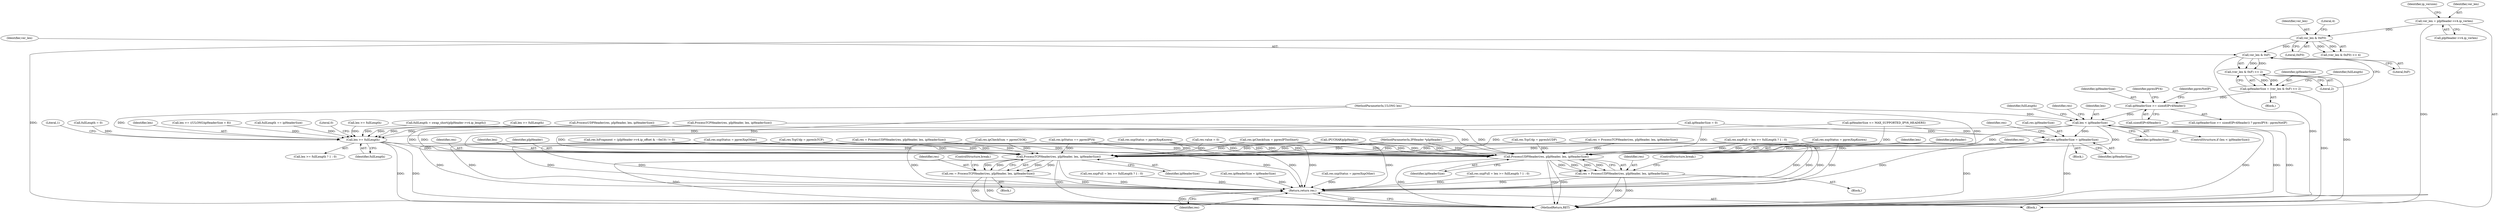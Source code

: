 digraph "1_kvm-guest-drivers-windows_fbfa4d1083ea84c5429992ca3e996d7d4fbc8238_3@API" {
"1000174" [label="(Call,ipHeaderSize >= sizeof(IPv4Header))"];
"1000139" [label="(Call,ipHeaderSize = (ver_len & 0xF) << 2)"];
"1000141" [label="(Call,(ver_len & 0xF) << 2)"];
"1000142" [label="(Call,ver_len & 0xF)"];
"1000117" [label="(Call,ver_len & 0xF0)"];
"1000106" [label="(Call,ver_len = pIpHeader->v4.ip_verlen)"];
"1000181" [label="(Call,len < ipHeaderSize)"];
"1000434" [label="(Call,res.ipHeaderSize = ipHeaderSize)"];
"1000473" [label="(Call,ProcessTCPHeader(res, pIpHeader, len, ipHeaderSize))"];
"1000471" [label="(Call,res = ProcessTCPHeader(res, pIpHeader, len, ipHeaderSize))"];
"1000496" [label="(Return,return res;)"];
"1000483" [label="(Call,ProcessUDPHeader(res, pIpHeader, len, ipHeaderSize))"];
"1000481" [label="(Call,res = ProcessUDPHeader(res, pIpHeader, len, ipHeaderSize))"];
"1000444" [label="(Call,len >= fullLength)"];
"1000120" [label="(Literal,4)"];
"1000490" [label="(Call,res.xxpStatus = ppresXxpOther)"];
"1000433" [label="(Block,)"];
"1000141" [label="(Call,(ver_len & 0xF) << 2)"];
"1000129" [label="(Call,res.value = 0)"];
"1000184" [label="(Call,res.ipCheckSum = ppresIPTooShort)"];
"1000327" [label="(Call,len >= ((ULONG)ipHeaderSize + 8))"];
"1000269" [label="(Call,res.xxpFull = len >= fullLength ? 1 : 0)"];
"1000243" [label="(Call,fullLength += ipHeaderSize)"];
"1000448" [label="(Literal,0)"];
"1000296" [label="(Call,res.TcpUdp = ppresIsUDP)"];
"1000139" [label="(Call,ipHeaderSize = (ver_len & 0xF) << 2)"];
"1000186" [label="(Identifier,res)"];
"1000477" [label="(Identifier,ipHeaderSize)"];
"1000106" [label="(Call,ver_len = pIpHeader->v4.ip_verlen)"];
"1000183" [label="(Identifier,ipHeaderSize)"];
"1000301" [label="(Call,res.xxpFull = len >= fullLength ? 1 : 0)"];
"1000138" [label="(Block,)"];
"1000486" [label="(Identifier,len)"];
"1000434" [label="(Call,res.ipHeaderSize = ipHeaderSize)"];
"1000475" [label="(Identifier,pIpHeader)"];
"1000471" [label="(Call,res = ProcessTCPHeader(res, pIpHeader, len, ipHeaderSize))"];
"1000140" [label="(Identifier,ipHeaderSize)"];
"1000103" [label="(Block,)"];
"1000117" [label="(Call,ver_len & 0xF0)"];
"1000281" [label="(Call,ProcessTCPHeader(res, pIpHeader, len, ipHeaderSize))"];
"1000181" [label="(Call,len < ipHeaderSize)"];
"1000274" [label="(Call,len >= fullLength)"];
"1000174" [label="(Call,ipHeaderSize >= sizeof(IPv4Header))"];
"1000176" [label="(Call,sizeof(IPv4Header))"];
"1000478" [label="(ControlStructure,break;)"];
"1000147" [label="(Identifier,fullLength)"];
"1000146" [label="(Call,fullLength = swap_short(pIpHeader->v4.ip_length))"];
"1000435" [label="(Call,res.ipHeaderSize)"];
"1000449" [label="(Call,res.IsFragment = (pIpHeader->v4.ip_offset & ~0xC0) != 0)"];
"1000306" [label="(Call,len >= fullLength)"];
"1000122" [label="(Call,ipHeaderSize = 0)"];
"1000474" [label="(Identifier,res)"];
"1000175" [label="(Identifier,ipHeaderSize)"];
"1000380" [label="(Call,res.xxpStatus = ppresXxpOther)"];
"1000408" [label="(Call,res.ipHeaderSize = ipHeaderSize)"];
"1000178" [label="(Identifier,ppresIPV4)"];
"1000311" [label="(Call,res = ProcessUDPHeader(res, pIpHeader, len, ipHeaderSize))"];
"1000485" [label="(Identifier,pIpHeader)"];
"1000143" [label="(Identifier,ver_len)"];
"1000115" [label="(Identifier,ip_version)"];
"1000496" [label="(Return,return res;)"];
"1000498" [label="(MethodReturn,RET)"];
"1000173" [label="(Call,(ipHeaderSize >= sizeof(IPv4Header)) ? ppresIPV4 : ppresNotIP)"];
"1000473" [label="(Call,ProcessTCPHeader(res, pIpHeader, len, ipHeaderSize))"];
"1000470" [label="(Block,)"];
"1000428" [label="(Call,res.ipStatus == ppresIPV4)"];
"1000259" [label="(Call,res.xxpStatus = ppresXxpKnown)"];
"1000144" [label="(Literal,0xF)"];
"1000447" [label="(Literal,1)"];
"1000488" [label="(ControlStructure,break;)"];
"1000472" [label="(Identifier,res)"];
"1000476" [label="(Identifier,len)"];
"1000126" [label="(Call,fullLength = 0)"];
"1000482" [label="(Identifier,res)"];
"1000443" [label="(Call,len >= fullLength ? 1 : 0)"];
"1000446" [label="(Identifier,fullLength)"];
"1000340" [label="(Call,(PUCHAR)pIpHeader)"];
"1000481" [label="(Call,res = ProcessUDPHeader(res, pIpHeader, len, ipHeaderSize))"];
"1000438" [label="(Identifier,ipHeaderSize)"];
"1000182" [label="(Identifier,len)"];
"1000480" [label="(Block,)"];
"1000497" [label="(Identifier,res)"];
"1000444" [label="(Call,len >= fullLength)"];
"1000179" [label="(Identifier,ppresNotIP)"];
"1000279" [label="(Call,res = ProcessTCPHeader(res, pIpHeader, len, ipHeaderSize))"];
"1000439" [label="(Call,res.xxpFull = len >= fullLength ? 1 : 0)"];
"1000445" [label="(Identifier,len)"];
"1000145" [label="(Literal,2)"];
"1000142" [label="(Call,ver_len & 0xF)"];
"1000102" [label="(MethodParameterIn,ULONG len)"];
"1000291" [label="(Call,res.xxpStatus = ppresXxpKnown)"];
"1000483" [label="(Call,ProcessUDPHeader(res, pIpHeader, len, ipHeaderSize))"];
"1000180" [label="(ControlStructure,if (len < ipHeaderSize))"];
"1000101" [label="(MethodParameterIn,IPHeader *pIpHeader)"];
"1000118" [label="(Identifier,ver_len)"];
"1000119" [label="(Literal,0xF0)"];
"1000393" [label="(Call,ipHeaderSize <= MAX_SUPPORTED_IPV6_HEADERS)"];
"1000441" [label="(Identifier,res)"];
"1000107" [label="(Identifier,ver_len)"];
"1000264" [label="(Call,res.TcpUdp = ppresIsTCP)"];
"1000190" [label="(Identifier,fullLength)"];
"1000313" [label="(Call,ProcessUDPHeader(res, pIpHeader, len, ipHeaderSize))"];
"1000484" [label="(Identifier,res)"];
"1000116" [label="(Call,(ver_len & 0xF0) >> 4)"];
"1000230" [label="(Call,res.ipCheckSum = ppresCSOK)"];
"1000108" [label="(Call,pIpHeader->v4.ip_verlen)"];
"1000487" [label="(Identifier,ipHeaderSize)"];
"1000174" -> "1000173"  [label="AST: "];
"1000174" -> "1000176"  [label="CFG: "];
"1000175" -> "1000174"  [label="AST: "];
"1000176" -> "1000174"  [label="AST: "];
"1000178" -> "1000174"  [label="CFG: "];
"1000179" -> "1000174"  [label="CFG: "];
"1000139" -> "1000174"  [label="DDG: "];
"1000174" -> "1000181"  [label="DDG: "];
"1000139" -> "1000138"  [label="AST: "];
"1000139" -> "1000141"  [label="CFG: "];
"1000140" -> "1000139"  [label="AST: "];
"1000141" -> "1000139"  [label="AST: "];
"1000147" -> "1000139"  [label="CFG: "];
"1000139" -> "1000498"  [label="DDG: "];
"1000141" -> "1000139"  [label="DDG: "];
"1000141" -> "1000139"  [label="DDG: "];
"1000141" -> "1000145"  [label="CFG: "];
"1000142" -> "1000141"  [label="AST: "];
"1000145" -> "1000141"  [label="AST: "];
"1000141" -> "1000498"  [label="DDG: "];
"1000142" -> "1000141"  [label="DDG: "];
"1000142" -> "1000141"  [label="DDG: "];
"1000142" -> "1000144"  [label="CFG: "];
"1000143" -> "1000142"  [label="AST: "];
"1000144" -> "1000142"  [label="AST: "];
"1000145" -> "1000142"  [label="CFG: "];
"1000142" -> "1000498"  [label="DDG: "];
"1000117" -> "1000142"  [label="DDG: "];
"1000117" -> "1000116"  [label="AST: "];
"1000117" -> "1000119"  [label="CFG: "];
"1000118" -> "1000117"  [label="AST: "];
"1000119" -> "1000117"  [label="AST: "];
"1000120" -> "1000117"  [label="CFG: "];
"1000117" -> "1000498"  [label="DDG: "];
"1000117" -> "1000116"  [label="DDG: "];
"1000117" -> "1000116"  [label="DDG: "];
"1000106" -> "1000117"  [label="DDG: "];
"1000106" -> "1000103"  [label="AST: "];
"1000106" -> "1000108"  [label="CFG: "];
"1000107" -> "1000106"  [label="AST: "];
"1000108" -> "1000106"  [label="AST: "];
"1000115" -> "1000106"  [label="CFG: "];
"1000106" -> "1000498"  [label="DDG: "];
"1000181" -> "1000180"  [label="AST: "];
"1000181" -> "1000183"  [label="CFG: "];
"1000182" -> "1000181"  [label="AST: "];
"1000183" -> "1000181"  [label="AST: "];
"1000186" -> "1000181"  [label="CFG: "];
"1000190" -> "1000181"  [label="CFG: "];
"1000181" -> "1000498"  [label="DDG: "];
"1000181" -> "1000498"  [label="DDG: "];
"1000181" -> "1000498"  [label="DDG: "];
"1000102" -> "1000181"  [label="DDG: "];
"1000181" -> "1000434"  [label="DDG: "];
"1000181" -> "1000444"  [label="DDG: "];
"1000181" -> "1000473"  [label="DDG: "];
"1000181" -> "1000483"  [label="DDG: "];
"1000434" -> "1000433"  [label="AST: "];
"1000434" -> "1000438"  [label="CFG: "];
"1000435" -> "1000434"  [label="AST: "];
"1000438" -> "1000434"  [label="AST: "];
"1000441" -> "1000434"  [label="CFG: "];
"1000434" -> "1000498"  [label="DDG: "];
"1000434" -> "1000498"  [label="DDG: "];
"1000393" -> "1000434"  [label="DDG: "];
"1000122" -> "1000434"  [label="DDG: "];
"1000434" -> "1000473"  [label="DDG: "];
"1000434" -> "1000483"  [label="DDG: "];
"1000434" -> "1000496"  [label="DDG: "];
"1000473" -> "1000471"  [label="AST: "];
"1000473" -> "1000477"  [label="CFG: "];
"1000474" -> "1000473"  [label="AST: "];
"1000475" -> "1000473"  [label="AST: "];
"1000476" -> "1000473"  [label="AST: "];
"1000477" -> "1000473"  [label="AST: "];
"1000471" -> "1000473"  [label="CFG: "];
"1000473" -> "1000498"  [label="DDG: "];
"1000473" -> "1000498"  [label="DDG: "];
"1000473" -> "1000498"  [label="DDG: "];
"1000473" -> "1000471"  [label="DDG: "];
"1000473" -> "1000471"  [label="DDG: "];
"1000473" -> "1000471"  [label="DDG: "];
"1000473" -> "1000471"  [label="DDG: "];
"1000311" -> "1000473"  [label="DDG: "];
"1000291" -> "1000473"  [label="DDG: "];
"1000184" -> "1000473"  [label="DDG: "];
"1000279" -> "1000473"  [label="DDG: "];
"1000439" -> "1000473"  [label="DDG: "];
"1000264" -> "1000473"  [label="DDG: "];
"1000449" -> "1000473"  [label="DDG: "];
"1000230" -> "1000473"  [label="DDG: "];
"1000296" -> "1000473"  [label="DDG: "];
"1000129" -> "1000473"  [label="DDG: "];
"1000259" -> "1000473"  [label="DDG: "];
"1000380" -> "1000473"  [label="DDG: "];
"1000428" -> "1000473"  [label="DDG: "];
"1000313" -> "1000473"  [label="DDG: "];
"1000340" -> "1000473"  [label="DDG: "];
"1000281" -> "1000473"  [label="DDG: "];
"1000101" -> "1000473"  [label="DDG: "];
"1000444" -> "1000473"  [label="DDG: "];
"1000102" -> "1000473"  [label="DDG: "];
"1000393" -> "1000473"  [label="DDG: "];
"1000122" -> "1000473"  [label="DDG: "];
"1000471" -> "1000470"  [label="AST: "];
"1000472" -> "1000471"  [label="AST: "];
"1000478" -> "1000471"  [label="CFG: "];
"1000471" -> "1000498"  [label="DDG: "];
"1000471" -> "1000498"  [label="DDG: "];
"1000471" -> "1000496"  [label="DDG: "];
"1000496" -> "1000103"  [label="AST: "];
"1000496" -> "1000497"  [label="CFG: "];
"1000497" -> "1000496"  [label="AST: "];
"1000498" -> "1000496"  [label="CFG: "];
"1000496" -> "1000498"  [label="DDG: "];
"1000497" -> "1000496"  [label="DDG: "];
"1000311" -> "1000496"  [label="DDG: "];
"1000291" -> "1000496"  [label="DDG: "];
"1000184" -> "1000496"  [label="DDG: "];
"1000408" -> "1000496"  [label="DDG: "];
"1000439" -> "1000496"  [label="DDG: "];
"1000264" -> "1000496"  [label="DDG: "];
"1000449" -> "1000496"  [label="DDG: "];
"1000490" -> "1000496"  [label="DDG: "];
"1000296" -> "1000496"  [label="DDG: "];
"1000269" -> "1000496"  [label="DDG: "];
"1000481" -> "1000496"  [label="DDG: "];
"1000129" -> "1000496"  [label="DDG: "];
"1000259" -> "1000496"  [label="DDG: "];
"1000279" -> "1000496"  [label="DDG: "];
"1000301" -> "1000496"  [label="DDG: "];
"1000230" -> "1000496"  [label="DDG: "];
"1000380" -> "1000496"  [label="DDG: "];
"1000428" -> "1000496"  [label="DDG: "];
"1000483" -> "1000481"  [label="AST: "];
"1000483" -> "1000487"  [label="CFG: "];
"1000484" -> "1000483"  [label="AST: "];
"1000485" -> "1000483"  [label="AST: "];
"1000486" -> "1000483"  [label="AST: "];
"1000487" -> "1000483"  [label="AST: "];
"1000481" -> "1000483"  [label="CFG: "];
"1000483" -> "1000498"  [label="DDG: "];
"1000483" -> "1000498"  [label="DDG: "];
"1000483" -> "1000498"  [label="DDG: "];
"1000483" -> "1000481"  [label="DDG: "];
"1000483" -> "1000481"  [label="DDG: "];
"1000483" -> "1000481"  [label="DDG: "];
"1000483" -> "1000481"  [label="DDG: "];
"1000311" -> "1000483"  [label="DDG: "];
"1000291" -> "1000483"  [label="DDG: "];
"1000184" -> "1000483"  [label="DDG: "];
"1000279" -> "1000483"  [label="DDG: "];
"1000439" -> "1000483"  [label="DDG: "];
"1000264" -> "1000483"  [label="DDG: "];
"1000449" -> "1000483"  [label="DDG: "];
"1000230" -> "1000483"  [label="DDG: "];
"1000296" -> "1000483"  [label="DDG: "];
"1000129" -> "1000483"  [label="DDG: "];
"1000259" -> "1000483"  [label="DDG: "];
"1000380" -> "1000483"  [label="DDG: "];
"1000428" -> "1000483"  [label="DDG: "];
"1000313" -> "1000483"  [label="DDG: "];
"1000340" -> "1000483"  [label="DDG: "];
"1000281" -> "1000483"  [label="DDG: "];
"1000101" -> "1000483"  [label="DDG: "];
"1000444" -> "1000483"  [label="DDG: "];
"1000102" -> "1000483"  [label="DDG: "];
"1000393" -> "1000483"  [label="DDG: "];
"1000122" -> "1000483"  [label="DDG: "];
"1000481" -> "1000480"  [label="AST: "];
"1000482" -> "1000481"  [label="AST: "];
"1000488" -> "1000481"  [label="CFG: "];
"1000481" -> "1000498"  [label="DDG: "];
"1000481" -> "1000498"  [label="DDG: "];
"1000444" -> "1000443"  [label="AST: "];
"1000444" -> "1000446"  [label="CFG: "];
"1000445" -> "1000444"  [label="AST: "];
"1000446" -> "1000444"  [label="AST: "];
"1000447" -> "1000444"  [label="CFG: "];
"1000448" -> "1000444"  [label="CFG: "];
"1000444" -> "1000498"  [label="DDG: "];
"1000444" -> "1000498"  [label="DDG: "];
"1000281" -> "1000444"  [label="DDG: "];
"1000313" -> "1000444"  [label="DDG: "];
"1000327" -> "1000444"  [label="DDG: "];
"1000102" -> "1000444"  [label="DDG: "];
"1000126" -> "1000444"  [label="DDG: "];
"1000274" -> "1000444"  [label="DDG: "];
"1000243" -> "1000444"  [label="DDG: "];
"1000306" -> "1000444"  [label="DDG: "];
"1000146" -> "1000444"  [label="DDG: "];
}
